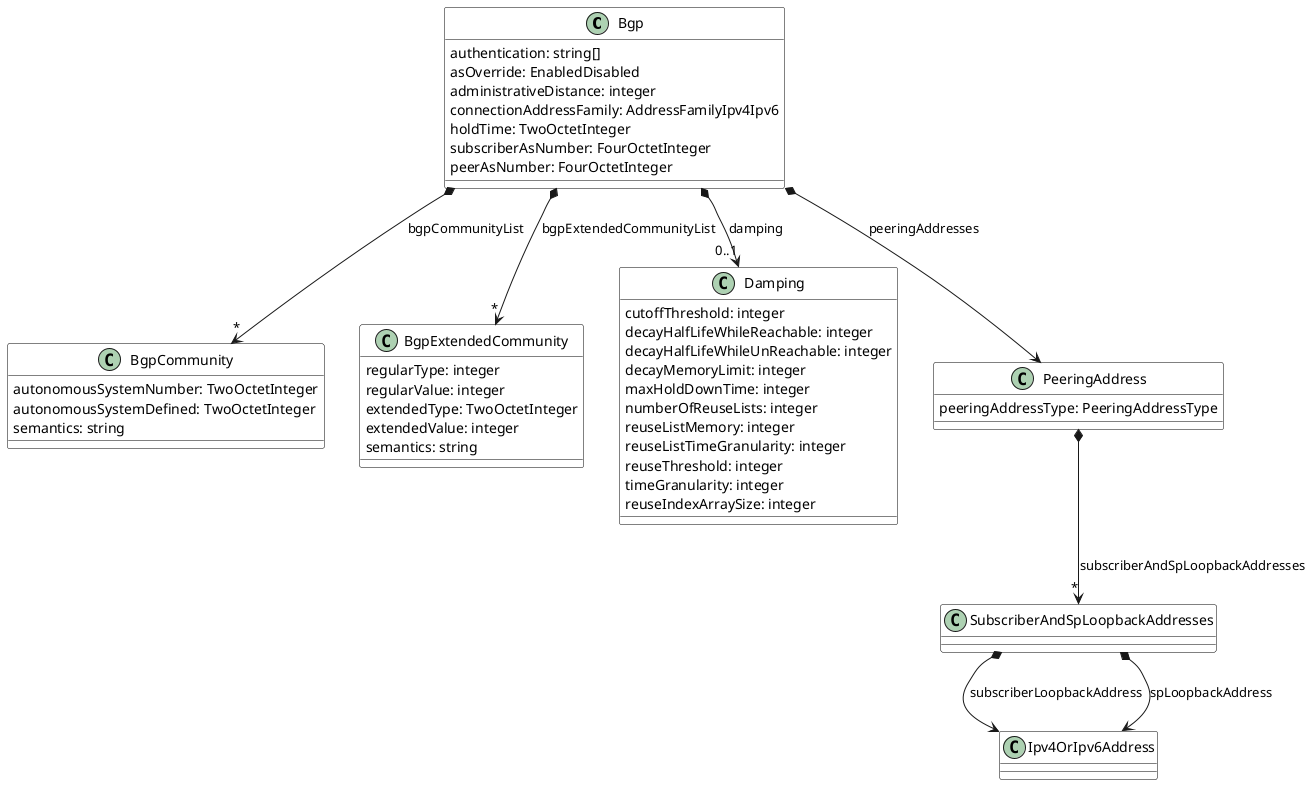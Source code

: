 @startuml
skinparam {
    ClassBackgroundColor White
    ClassBorderColor Black
}

class Bgp {

    authentication: string[]
    asOverride: EnabledDisabled
    administrativeDistance: integer
    connectionAddressFamily: AddressFamilyIpv4Ipv6
    holdTime: TwoOctetInteger
    subscriberAsNumber: FourOctetInteger
    peerAsNumber: FourOctetInteger
}



Bgp *-->"*" BgpCommunity : bgpCommunityList
Bgp *-->"*" BgpExtendedCommunity : bgpExtendedCommunityList
Bgp *-->"0..1" Damping : damping
Bgp *--> PeeringAddress : peeringAddresses

class BgpCommunity {
    autonomousSystemNumber: TwoOctetInteger 
    autonomousSystemDefined: TwoOctetInteger
    semantics: string
}



class BgpExtendedCommunity {

    regularType: integer
    regularValue: integer
    extendedType: TwoOctetInteger
    extendedValue: integer
    semantics: string
}

class Damping {

    cutoffThreshold: integer
    decayHalfLifeWhileReachable: integer
    decayHalfLifeWhileUnReachable: integer
    decayMemoryLimit: integer
    maxHoldDownTime: integer
    numberOfReuseLists: integer
    reuseListMemory: integer
    reuseListTimeGranularity: integer
    reuseThreshold: integer
    timeGranularity: integer
    reuseIndexArraySize: integer
}




class PeeringAddress {

    peeringAddressType: PeeringAddressType
}

PeeringAddress *-->"*" SubscriberAndSpLoopbackAddresses : subscriberAndSpLoopbackAddresses

class SubscriberAndSpLoopbackAddresses {

}

SubscriberAndSpLoopbackAddresses *--> Ipv4OrIpv6Address : subscriberLoopbackAddress
SubscriberAndSpLoopbackAddresses *--> Ipv4OrIpv6Address : spLoopbackAddress


@enduml
